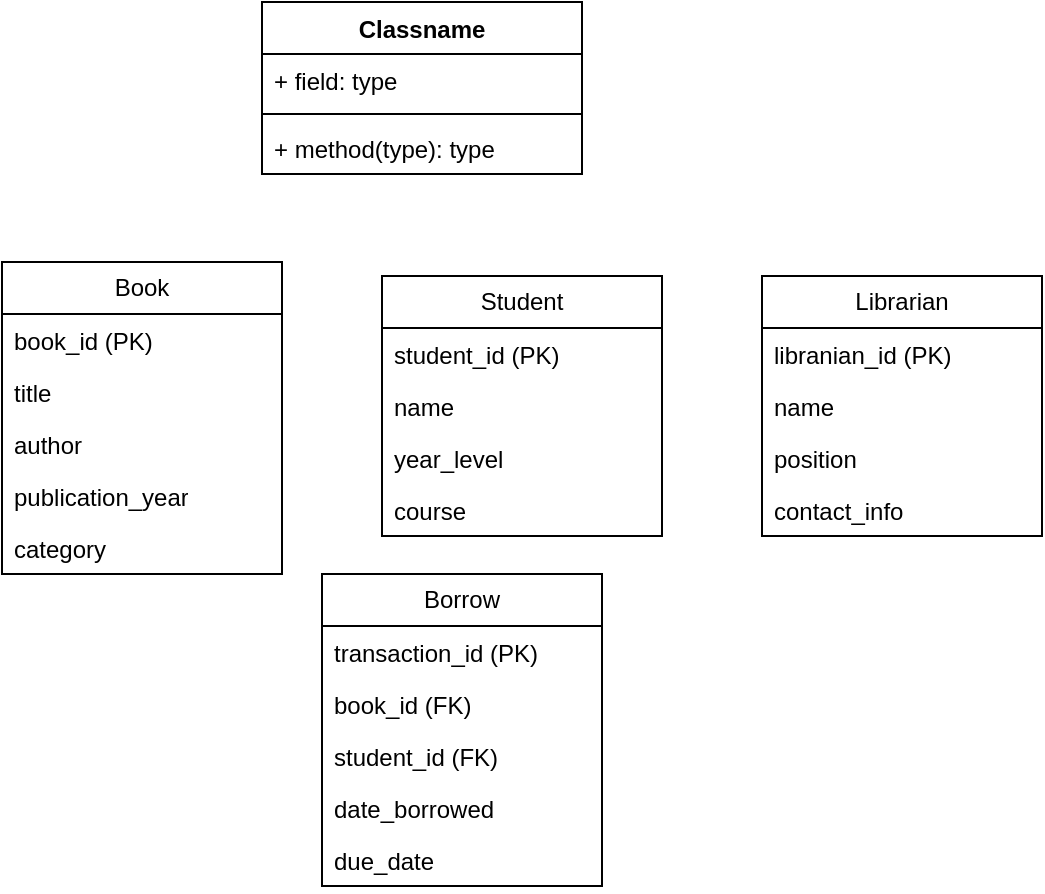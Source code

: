 <mxfile version="28.2.5">
  <diagram name="Page-1" id="jcZMAzQd0mwvCKj7hASk">
    <mxGraphModel dx="983" dy="518" grid="1" gridSize="10" guides="1" tooltips="1" connect="1" arrows="1" fold="1" page="1" pageScale="1" pageWidth="1400" pageHeight="850" math="0" shadow="0">
      <root>
        <mxCell id="0" />
        <mxCell id="1" parent="0" />
        <mxCell id="Op7xFBCvroHLSClJnirX-1" value="Book" style="swimlane;fontStyle=0;childLayout=stackLayout;horizontal=1;startSize=26;fillColor=none;horizontalStack=0;resizeParent=1;resizeParentMax=0;resizeLast=0;collapsible=1;marginBottom=0;whiteSpace=wrap;html=1;" vertex="1" parent="1">
          <mxGeometry x="620" y="340" width="140" height="156" as="geometry" />
        </mxCell>
        <mxCell id="Op7xFBCvroHLSClJnirX-2" value="book_id (PK)" style="text;strokeColor=none;fillColor=none;align=left;verticalAlign=top;spacingLeft=4;spacingRight=4;overflow=hidden;rotatable=0;points=[[0,0.5],[1,0.5]];portConstraint=eastwest;whiteSpace=wrap;html=1;" vertex="1" parent="Op7xFBCvroHLSClJnirX-1">
          <mxGeometry y="26" width="140" height="26" as="geometry" />
        </mxCell>
        <mxCell id="Op7xFBCvroHLSClJnirX-3" value="title" style="text;strokeColor=none;fillColor=none;align=left;verticalAlign=top;spacingLeft=4;spacingRight=4;overflow=hidden;rotatable=0;points=[[0,0.5],[1,0.5]];portConstraint=eastwest;whiteSpace=wrap;html=1;" vertex="1" parent="Op7xFBCvroHLSClJnirX-1">
          <mxGeometry y="52" width="140" height="26" as="geometry" />
        </mxCell>
        <mxCell id="Op7xFBCvroHLSClJnirX-4" value="author" style="text;strokeColor=none;fillColor=none;align=left;verticalAlign=top;spacingLeft=4;spacingRight=4;overflow=hidden;rotatable=0;points=[[0,0.5],[1,0.5]];portConstraint=eastwest;whiteSpace=wrap;html=1;" vertex="1" parent="Op7xFBCvroHLSClJnirX-1">
          <mxGeometry y="78" width="140" height="26" as="geometry" />
        </mxCell>
        <mxCell id="Op7xFBCvroHLSClJnirX-5" value="publication_year" style="text;strokeColor=none;fillColor=none;align=left;verticalAlign=top;spacingLeft=4;spacingRight=4;overflow=hidden;rotatable=0;points=[[0,0.5],[1,0.5]];portConstraint=eastwest;whiteSpace=wrap;html=1;" vertex="1" parent="Op7xFBCvroHLSClJnirX-1">
          <mxGeometry y="104" width="140" height="26" as="geometry" />
        </mxCell>
        <mxCell id="Op7xFBCvroHLSClJnirX-6" value="category" style="text;strokeColor=none;fillColor=none;align=left;verticalAlign=top;spacingLeft=4;spacingRight=4;overflow=hidden;rotatable=0;points=[[0,0.5],[1,0.5]];portConstraint=eastwest;whiteSpace=wrap;html=1;" vertex="1" parent="Op7xFBCvroHLSClJnirX-1">
          <mxGeometry y="130" width="140" height="26" as="geometry" />
        </mxCell>
        <mxCell id="Op7xFBCvroHLSClJnirX-7" value="Student" style="swimlane;fontStyle=0;childLayout=stackLayout;horizontal=1;startSize=26;fillColor=none;horizontalStack=0;resizeParent=1;resizeParentMax=0;resizeLast=0;collapsible=1;marginBottom=0;whiteSpace=wrap;html=1;" vertex="1" parent="1">
          <mxGeometry x="810" y="347" width="140" height="130" as="geometry" />
        </mxCell>
        <mxCell id="Op7xFBCvroHLSClJnirX-8" value="student_id (PK)" style="text;strokeColor=none;fillColor=none;align=left;verticalAlign=top;spacingLeft=4;spacingRight=4;overflow=hidden;rotatable=0;points=[[0,0.5],[1,0.5]];portConstraint=eastwest;whiteSpace=wrap;html=1;" vertex="1" parent="Op7xFBCvroHLSClJnirX-7">
          <mxGeometry y="26" width="140" height="26" as="geometry" />
        </mxCell>
        <mxCell id="Op7xFBCvroHLSClJnirX-9" value="name" style="text;strokeColor=none;fillColor=none;align=left;verticalAlign=top;spacingLeft=4;spacingRight=4;overflow=hidden;rotatable=0;points=[[0,0.5],[1,0.5]];portConstraint=eastwest;whiteSpace=wrap;html=1;" vertex="1" parent="Op7xFBCvroHLSClJnirX-7">
          <mxGeometry y="52" width="140" height="26" as="geometry" />
        </mxCell>
        <mxCell id="Op7xFBCvroHLSClJnirX-10" value="year_level" style="text;strokeColor=none;fillColor=none;align=left;verticalAlign=top;spacingLeft=4;spacingRight=4;overflow=hidden;rotatable=0;points=[[0,0.5],[1,0.5]];portConstraint=eastwest;whiteSpace=wrap;html=1;" vertex="1" parent="Op7xFBCvroHLSClJnirX-7">
          <mxGeometry y="78" width="140" height="26" as="geometry" />
        </mxCell>
        <mxCell id="Op7xFBCvroHLSClJnirX-11" value="course" style="text;strokeColor=none;fillColor=none;align=left;verticalAlign=top;spacingLeft=4;spacingRight=4;overflow=hidden;rotatable=0;points=[[0,0.5],[1,0.5]];portConstraint=eastwest;whiteSpace=wrap;html=1;" vertex="1" parent="Op7xFBCvroHLSClJnirX-7">
          <mxGeometry y="104" width="140" height="26" as="geometry" />
        </mxCell>
        <mxCell id="Op7xFBCvroHLSClJnirX-14" value="Borrow" style="swimlane;fontStyle=0;childLayout=stackLayout;horizontal=1;startSize=26;fillColor=none;horizontalStack=0;resizeParent=1;resizeParentMax=0;resizeLast=0;collapsible=1;marginBottom=0;whiteSpace=wrap;html=1;" vertex="1" parent="1">
          <mxGeometry x="780" y="496" width="140" height="156" as="geometry" />
        </mxCell>
        <mxCell id="Op7xFBCvroHLSClJnirX-15" value="transaction_id (PK)" style="text;strokeColor=none;fillColor=none;align=left;verticalAlign=top;spacingLeft=4;spacingRight=4;overflow=hidden;rotatable=0;points=[[0,0.5],[1,0.5]];portConstraint=eastwest;whiteSpace=wrap;html=1;" vertex="1" parent="Op7xFBCvroHLSClJnirX-14">
          <mxGeometry y="26" width="140" height="26" as="geometry" />
        </mxCell>
        <mxCell id="Op7xFBCvroHLSClJnirX-16" value="book_id (FK)" style="text;strokeColor=none;fillColor=none;align=left;verticalAlign=top;spacingLeft=4;spacingRight=4;overflow=hidden;rotatable=0;points=[[0,0.5],[1,0.5]];portConstraint=eastwest;whiteSpace=wrap;html=1;" vertex="1" parent="Op7xFBCvroHLSClJnirX-14">
          <mxGeometry y="52" width="140" height="26" as="geometry" />
        </mxCell>
        <mxCell id="Op7xFBCvroHLSClJnirX-17" value="student_id (FK)" style="text;strokeColor=none;fillColor=none;align=left;verticalAlign=top;spacingLeft=4;spacingRight=4;overflow=hidden;rotatable=0;points=[[0,0.5],[1,0.5]];portConstraint=eastwest;whiteSpace=wrap;html=1;" vertex="1" parent="Op7xFBCvroHLSClJnirX-14">
          <mxGeometry y="78" width="140" height="26" as="geometry" />
        </mxCell>
        <mxCell id="Op7xFBCvroHLSClJnirX-18" value="date_borrowed" style="text;strokeColor=none;fillColor=none;align=left;verticalAlign=top;spacingLeft=4;spacingRight=4;overflow=hidden;rotatable=0;points=[[0,0.5],[1,0.5]];portConstraint=eastwest;whiteSpace=wrap;html=1;" vertex="1" parent="Op7xFBCvroHLSClJnirX-14">
          <mxGeometry y="104" width="140" height="26" as="geometry" />
        </mxCell>
        <mxCell id="Op7xFBCvroHLSClJnirX-19" value="due_date" style="text;strokeColor=none;fillColor=none;align=left;verticalAlign=top;spacingLeft=4;spacingRight=4;overflow=hidden;rotatable=0;points=[[0,0.5],[1,0.5]];portConstraint=eastwest;whiteSpace=wrap;html=1;" vertex="1" parent="Op7xFBCvroHLSClJnirX-14">
          <mxGeometry y="130" width="140" height="26" as="geometry" />
        </mxCell>
        <mxCell id="Op7xFBCvroHLSClJnirX-27" value="Librarian" style="swimlane;fontStyle=0;childLayout=stackLayout;horizontal=1;startSize=26;fillColor=none;horizontalStack=0;resizeParent=1;resizeParentMax=0;resizeLast=0;collapsible=1;marginBottom=0;whiteSpace=wrap;html=1;" vertex="1" parent="1">
          <mxGeometry x="1000" y="347" width="140" height="130" as="geometry" />
        </mxCell>
        <mxCell id="Op7xFBCvroHLSClJnirX-28" value="libranian_id (PK)" style="text;strokeColor=none;fillColor=none;align=left;verticalAlign=top;spacingLeft=4;spacingRight=4;overflow=hidden;rotatable=0;points=[[0,0.5],[1,0.5]];portConstraint=eastwest;whiteSpace=wrap;html=1;" vertex="1" parent="Op7xFBCvroHLSClJnirX-27">
          <mxGeometry y="26" width="140" height="26" as="geometry" />
        </mxCell>
        <mxCell id="Op7xFBCvroHLSClJnirX-29" value="name" style="text;strokeColor=none;fillColor=none;align=left;verticalAlign=top;spacingLeft=4;spacingRight=4;overflow=hidden;rotatable=0;points=[[0,0.5],[1,0.5]];portConstraint=eastwest;whiteSpace=wrap;html=1;" vertex="1" parent="Op7xFBCvroHLSClJnirX-27">
          <mxGeometry y="52" width="140" height="26" as="geometry" />
        </mxCell>
        <mxCell id="Op7xFBCvroHLSClJnirX-30" value="position&lt;span style=&quot;white-space: pre;&quot;&gt;&#x9;&lt;/span&gt;" style="text;strokeColor=none;fillColor=none;align=left;verticalAlign=top;spacingLeft=4;spacingRight=4;overflow=hidden;rotatable=0;points=[[0,0.5],[1,0.5]];portConstraint=eastwest;whiteSpace=wrap;html=1;" vertex="1" parent="Op7xFBCvroHLSClJnirX-27">
          <mxGeometry y="78" width="140" height="26" as="geometry" />
        </mxCell>
        <mxCell id="Op7xFBCvroHLSClJnirX-31" value="contact_info" style="text;strokeColor=none;fillColor=none;align=left;verticalAlign=top;spacingLeft=4;spacingRight=4;overflow=hidden;rotatable=0;points=[[0,0.5],[1,0.5]];portConstraint=eastwest;whiteSpace=wrap;html=1;" vertex="1" parent="Op7xFBCvroHLSClJnirX-27">
          <mxGeometry y="104" width="140" height="26" as="geometry" />
        </mxCell>
        <mxCell id="Op7xFBCvroHLSClJnirX-32" value="Classname" style="swimlane;fontStyle=1;align=center;verticalAlign=top;childLayout=stackLayout;horizontal=1;startSize=26;horizontalStack=0;resizeParent=1;resizeParentMax=0;resizeLast=0;collapsible=1;marginBottom=0;whiteSpace=wrap;html=1;" vertex="1" parent="1">
          <mxGeometry x="750" y="210" width="160" height="86" as="geometry" />
        </mxCell>
        <mxCell id="Op7xFBCvroHLSClJnirX-33" value="+ field: type" style="text;strokeColor=none;fillColor=none;align=left;verticalAlign=top;spacingLeft=4;spacingRight=4;overflow=hidden;rotatable=0;points=[[0,0.5],[1,0.5]];portConstraint=eastwest;whiteSpace=wrap;html=1;" vertex="1" parent="Op7xFBCvroHLSClJnirX-32">
          <mxGeometry y="26" width="160" height="26" as="geometry" />
        </mxCell>
        <mxCell id="Op7xFBCvroHLSClJnirX-34" value="" style="line;strokeWidth=1;fillColor=none;align=left;verticalAlign=middle;spacingTop=-1;spacingLeft=3;spacingRight=3;rotatable=0;labelPosition=right;points=[];portConstraint=eastwest;strokeColor=inherit;" vertex="1" parent="Op7xFBCvroHLSClJnirX-32">
          <mxGeometry y="52" width="160" height="8" as="geometry" />
        </mxCell>
        <mxCell id="Op7xFBCvroHLSClJnirX-35" value="+ method(type): type" style="text;strokeColor=none;fillColor=none;align=left;verticalAlign=top;spacingLeft=4;spacingRight=4;overflow=hidden;rotatable=0;points=[[0,0.5],[1,0.5]];portConstraint=eastwest;whiteSpace=wrap;html=1;" vertex="1" parent="Op7xFBCvroHLSClJnirX-32">
          <mxGeometry y="60" width="160" height="26" as="geometry" />
        </mxCell>
      </root>
    </mxGraphModel>
  </diagram>
</mxfile>
